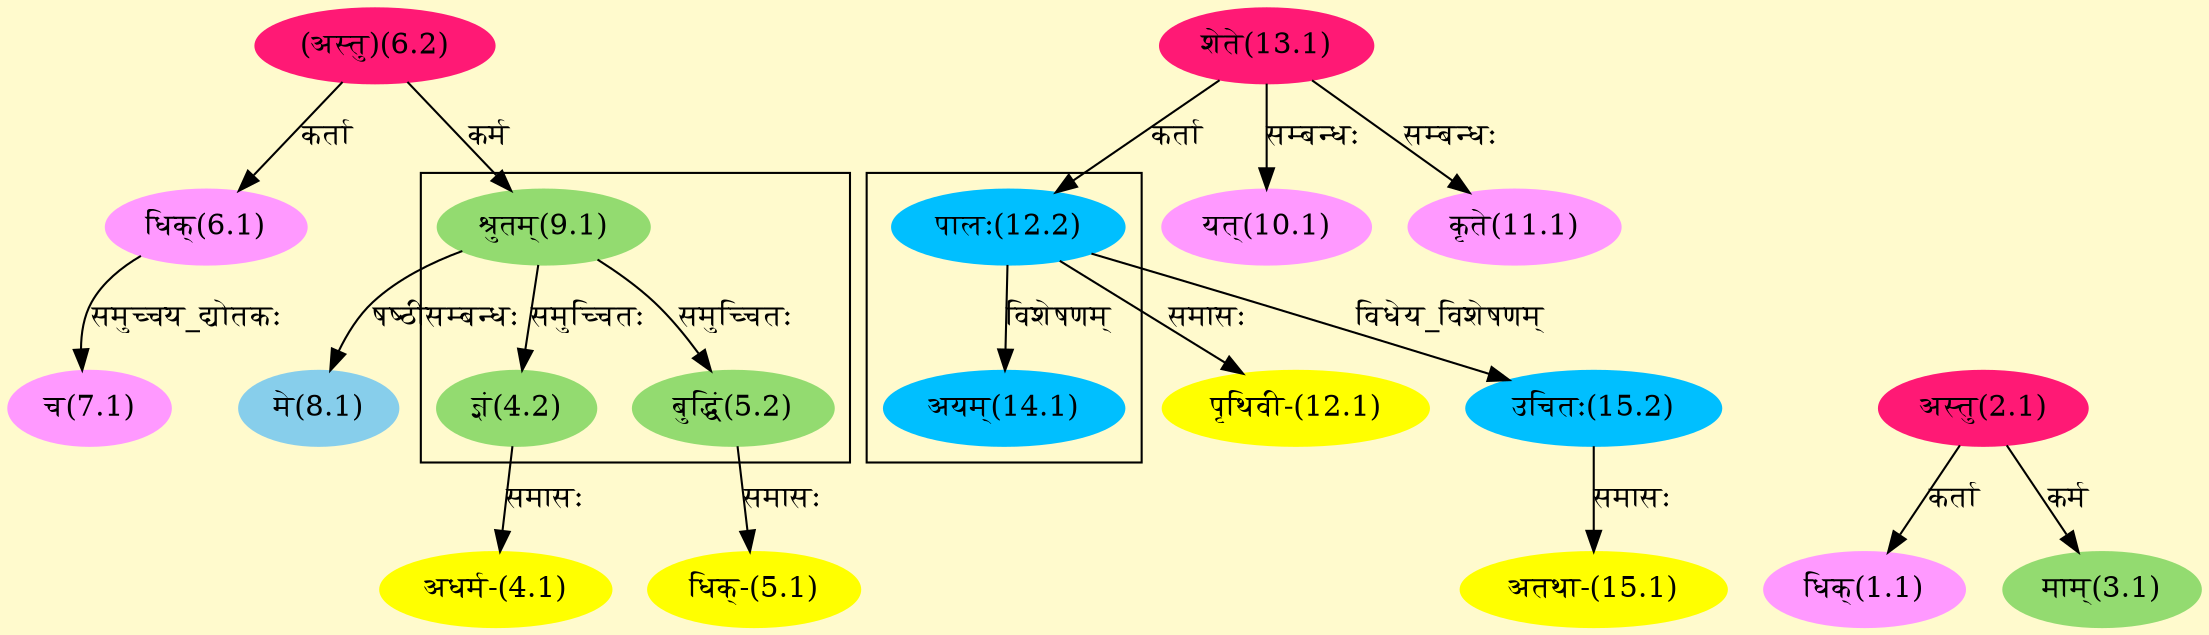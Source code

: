 digraph G{
rankdir=BT;
 compound=true;
 bgcolor="lemonchiffon1";

subgraph cluster_1{
Node4_2 [style=filled, color="#93DB70" label = "ज्ञं(4.2)"]
Node9_1 [style=filled, color="#93DB70" label = "श्रुतम्(9.1)"]
Node5_2 [style=filled, color="#93DB70" label = "बुद्धिं(5.2)"]

}

subgraph cluster_2{
Node14_1 [style=filled, color="#00BFFF" label = "अयम्(14.1)"]
Node12_2 [style=filled, color="#00BFFF" label = "पालः(12.2)"]

}
Node1_1 [style=filled, color="#FF99FF" label = "धिक्(1.1)"]
Node2_1 [style=filled, color="#FF1975" label = "अस्तु(2.1)"]
Node3_1 [style=filled, color="#93DB70" label = "माम्(3.1)"]
Node4_1 [style=filled, color="#FFFF00" label = "अधर्म-(4.1)"]
Node4_2 [style=filled, color="#93DB70" label = "ज्ञं(4.2)"]
Node5_1 [style=filled, color="#FFFF00" label = "धिक्-(5.1)"]
Node5_2 [style=filled, color="#93DB70" label = "बुद्धिं(5.2)"]
Node6_1 [style=filled, color="#FF99FF" label = "धिक्(6.1)"]
Node6_2 [style=filled, color="#FF1975" label = "(अस्तु)(6.2)"]
Node7_1 [style=filled, color="#FF99FF" label = "च(7.1)"]
Node8_1 [style=filled, color="#87CEEB" label = "मे(8.1)"]
Node9_1 [style=filled, color="#93DB70" label = "श्रुतम्(9.1)"]
Node10_1 [style=filled, color="#FF99FF" label = "यत्(10.1)"]
Node13_1 [style=filled, color="#FF1975" label = "शेते(13.1)"]
Node11_1 [style=filled, color="#FF99FF" label = "कृते(11.1)"]
Node12_1 [style=filled, color="#FFFF00" label = "पृथिवी-(12.1)"]
Node12_2 [style=filled, color="#00BFFF" label = "पालः(12.2)"]
Node15_1 [style=filled, color="#FFFF00" label = "अतथा-(15.1)"]
Node15_2 [style=filled, color="#00BFFF" label = "उचितः(15.2)"]
/* Start of Relations section */

Node1_1 -> Node2_1 [  label="कर्ता"  dir="back" ]
Node3_1 -> Node2_1 [  label="कर्म"  dir="back" ]
Node4_1 -> Node4_2 [  label="समासः"  dir="back" ]
Node4_2 -> Node9_1 [  label="समुच्चितः"  dir="back" ]
Node5_1 -> Node5_2 [  label="समासः"  dir="back" ]
Node5_2 -> Node9_1 [  label="समुच्चितः"  dir="back" ]
Node6_1 -> Node6_2 [  label="कर्ता"  dir="back" ]
Node7_1 -> Node6_1 [  label="समुच्चय_द्योतकः"  dir="back" ]
Node8_1 -> Node9_1 [  label="षष्ठीसम्बन्धः"  dir="back" ]
Node9_1 -> Node6_2 [  label="कर्म"  dir="back" ]
Node10_1 -> Node13_1 [  label="सम्बन्धः"  dir="back" ]
Node11_1 -> Node13_1 [  label="सम्बन्धः"  dir="back" ]
Node12_1 -> Node12_2 [  label="समासः"  dir="back" ]
Node12_2 -> Node13_1 [  label="कर्ता"  dir="back" ]
Node14_1 -> Node12_2 [  label="विशेषणम्"  dir="back" ]
Node15_1 -> Node15_2 [  label="समासः"  dir="back" ]
Node15_2 -> Node12_2 [  label="विधेय_विशेषणम्"  dir="back" ]
}
